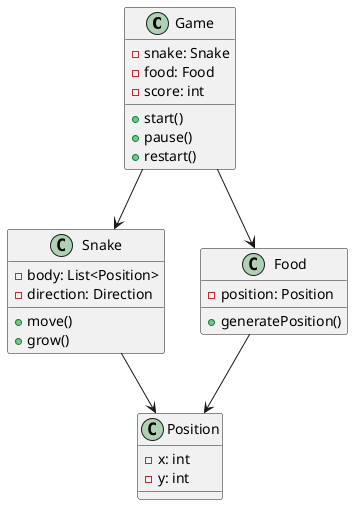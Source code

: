 @startuml diagrama

class Game 
{
    - snake: Snake
    - food: Food
    - score: int
    + start()
    + pause()
    + restart()
}

class Snake 
{
    - body: List<Position>
    - direction: Direction
    + move()
    + grow()
}

class Food 
{
    - position: Position
    + generatePosition()
}

class Position 
{
    - x: int
    - y: int
}

Game --> Snake
Game --> Food
Snake --> Position
Food --> Position

@enduml